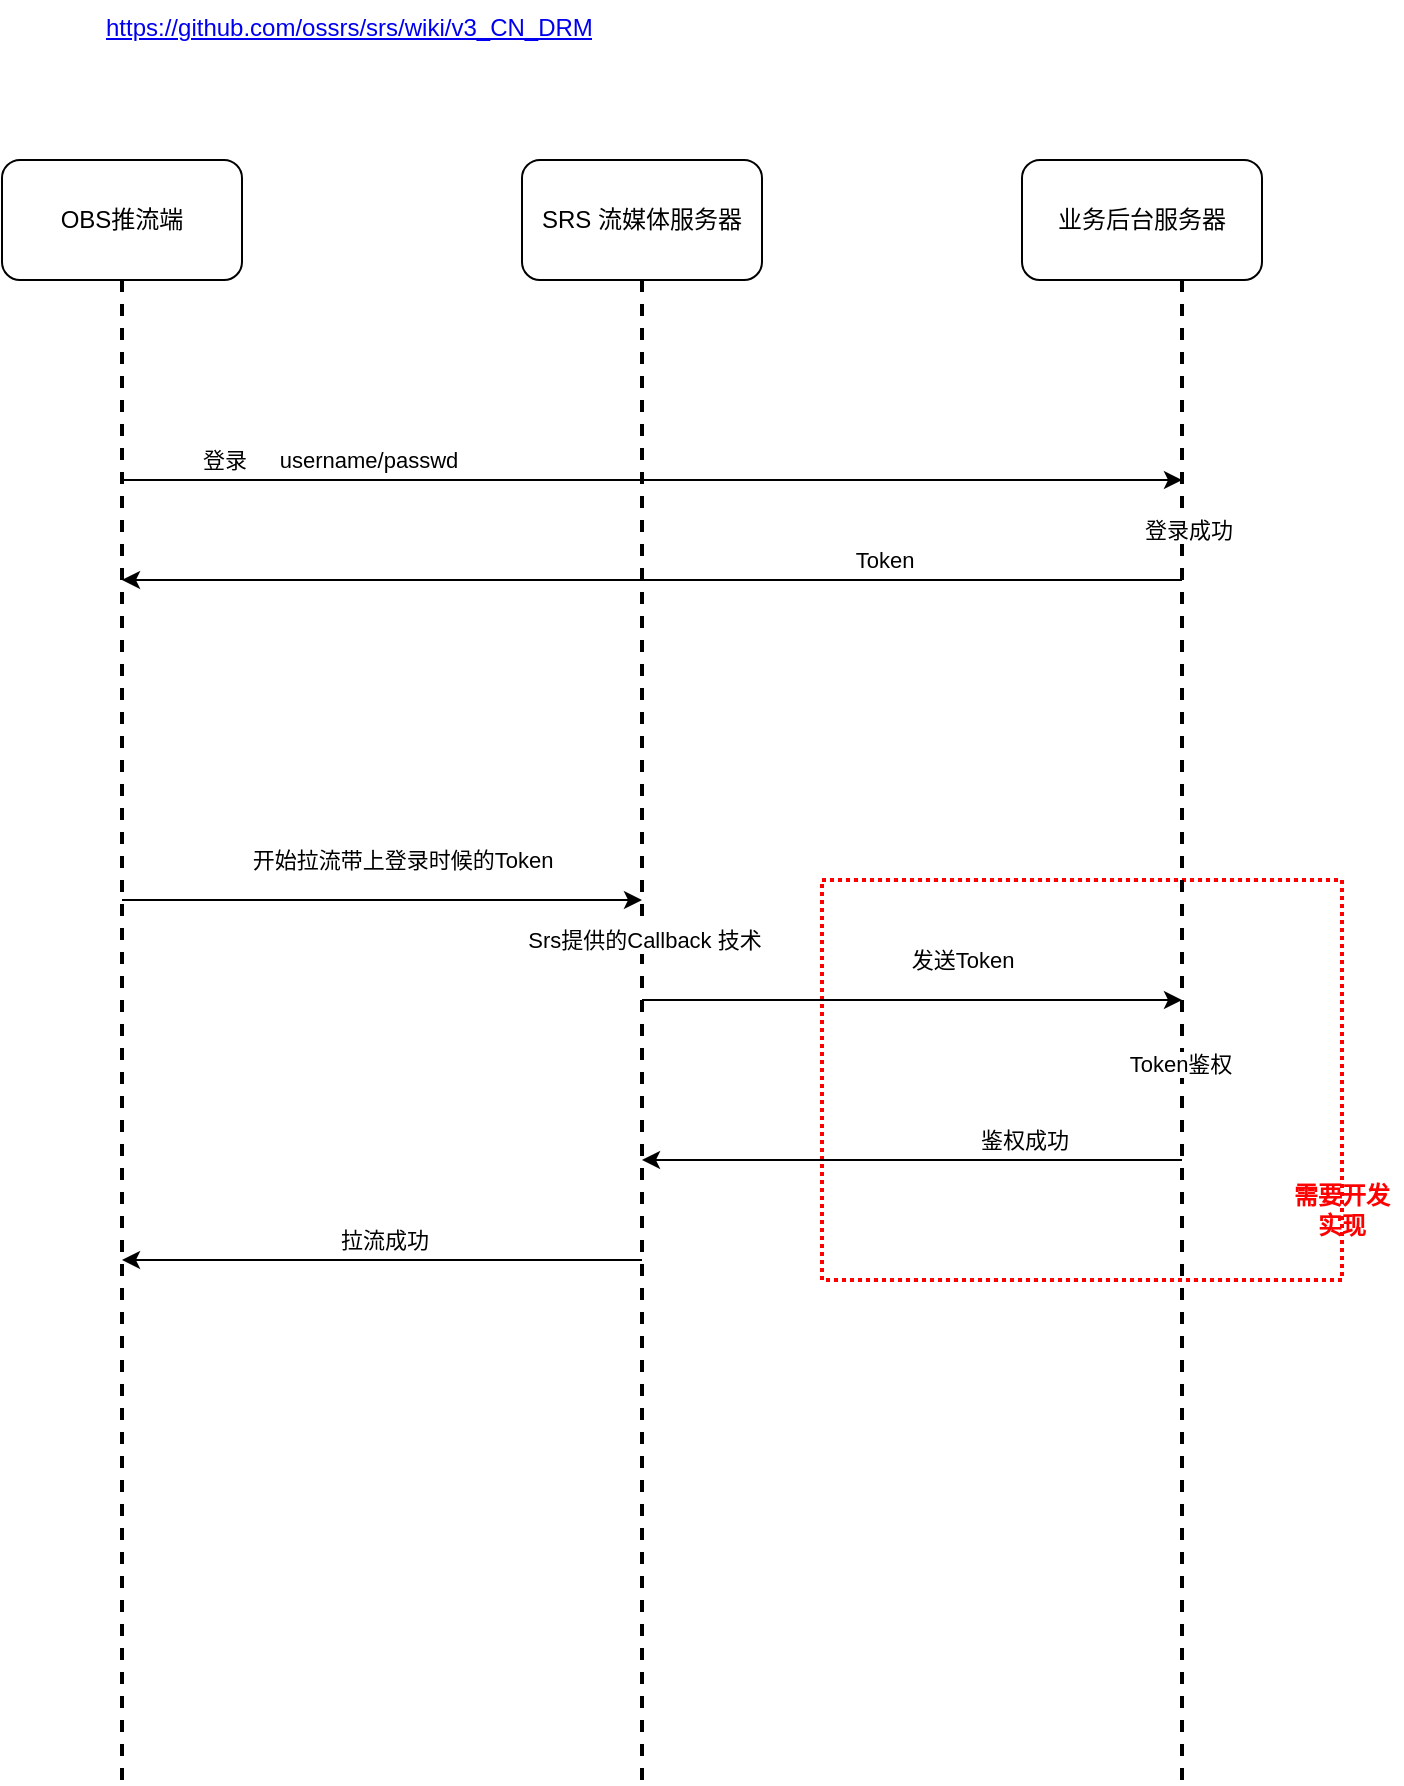 <mxfile version="24.7.16">
  <diagram name="第 1 页" id="cjkbtMk5di5gzWjSeYYp">
    <mxGraphModel dx="2066" dy="1115" grid="1" gridSize="10" guides="1" tooltips="1" connect="1" arrows="1" fold="1" page="1" pageScale="1" pageWidth="827" pageHeight="1169" math="0" shadow="0">
      <root>
        <mxCell id="0" />
        <mxCell id="1" parent="0" />
        <mxCell id="0baXX0BzV9R8ShSw8U21-29" value="" style="rounded=0;whiteSpace=wrap;html=1;strokeWidth=2;dashed=1;dashPattern=1 1;strokeColor=#FF0000;" vertex="1" parent="1">
          <mxGeometry x="470" y="520" width="260" height="200" as="geometry" />
        </mxCell>
        <mxCell id="0baXX0BzV9R8ShSw8U21-1" value="" style="endArrow=none;html=1;rounded=0;strokeWidth=2;dashed=1;" edge="1" parent="1">
          <mxGeometry width="50" height="50" relative="1" as="geometry">
            <mxPoint x="120" y="970" as="sourcePoint" />
            <mxPoint x="120" y="200" as="targetPoint" />
          </mxGeometry>
        </mxCell>
        <mxCell id="0baXX0BzV9R8ShSw8U21-2" value="" style="endArrow=none;html=1;rounded=0;dashed=1;strokeWidth=2;" edge="1" parent="1">
          <mxGeometry width="50" height="50" relative="1" as="geometry">
            <mxPoint x="380" y="970" as="sourcePoint" />
            <mxPoint x="380" y="200" as="targetPoint" />
          </mxGeometry>
        </mxCell>
        <mxCell id="0baXX0BzV9R8ShSw8U21-21" value="Srs提供的Callback 技术" style="edgeLabel;html=1;align=center;verticalAlign=middle;resizable=0;points=[];" vertex="1" connectable="0" parent="0baXX0BzV9R8ShSw8U21-2">
          <mxGeometry x="0.091" y="-1" relative="1" as="geometry">
            <mxPoint as="offset" />
          </mxGeometry>
        </mxCell>
        <mxCell id="0baXX0BzV9R8ShSw8U21-3" value="" style="endArrow=none;html=1;rounded=0;strokeWidth=2;dashed=1;" edge="1" parent="1">
          <mxGeometry width="50" height="50" relative="1" as="geometry">
            <mxPoint x="650" y="970" as="sourcePoint" />
            <mxPoint x="650" y="200" as="targetPoint" />
          </mxGeometry>
        </mxCell>
        <mxCell id="0baXX0BzV9R8ShSw8U21-14" value="登录成功" style="edgeLabel;html=1;align=center;verticalAlign=middle;resizable=0;points=[];" vertex="1" connectable="0" parent="0baXX0BzV9R8ShSw8U21-3">
          <mxGeometry x="0.623" y="-3" relative="1" as="geometry">
            <mxPoint as="offset" />
          </mxGeometry>
        </mxCell>
        <mxCell id="0baXX0BzV9R8ShSw8U21-24" value="Token鉴权" style="edgeLabel;html=1;align=center;verticalAlign=middle;resizable=0;points=[];" vertex="1" connectable="0" parent="0baXX0BzV9R8ShSw8U21-3">
          <mxGeometry x="-0.07" y="1" relative="1" as="geometry">
            <mxPoint as="offset" />
          </mxGeometry>
        </mxCell>
        <mxCell id="0baXX0BzV9R8ShSw8U21-4" value="OBS推流端" style="rounded=1;whiteSpace=wrap;html=1;" vertex="1" parent="1">
          <mxGeometry x="60" y="160" width="120" height="60" as="geometry" />
        </mxCell>
        <mxCell id="0baXX0BzV9R8ShSw8U21-6" value="SRS 流媒体服务器" style="rounded=1;whiteSpace=wrap;html=1;" vertex="1" parent="1">
          <mxGeometry x="320" y="160" width="120" height="60" as="geometry" />
        </mxCell>
        <mxCell id="0baXX0BzV9R8ShSw8U21-7" value="业务后台服务器" style="rounded=1;whiteSpace=wrap;html=1;" vertex="1" parent="1">
          <mxGeometry x="570" y="160" width="120" height="60" as="geometry" />
        </mxCell>
        <mxCell id="0baXX0BzV9R8ShSw8U21-8" value="" style="endArrow=classic;html=1;rounded=0;" edge="1" parent="1">
          <mxGeometry width="50" height="50" relative="1" as="geometry">
            <mxPoint x="120" y="320" as="sourcePoint" />
            <mxPoint x="650" y="320" as="targetPoint" />
          </mxGeometry>
        </mxCell>
        <mxCell id="0baXX0BzV9R8ShSw8U21-10" value="username/passwd" style="edgeLabel;html=1;align=center;verticalAlign=middle;resizable=0;points=[];" vertex="1" connectable="0" parent="0baXX0BzV9R8ShSw8U21-8">
          <mxGeometry x="-0.537" y="2" relative="1" as="geometry">
            <mxPoint y="-8" as="offset" />
          </mxGeometry>
        </mxCell>
        <mxCell id="0baXX0BzV9R8ShSw8U21-12" value="登录" style="edgeLabel;html=1;align=center;verticalAlign=middle;resizable=0;points=[];" vertex="1" connectable="0" parent="0baXX0BzV9R8ShSw8U21-8">
          <mxGeometry x="-0.809" y="-2" relative="1" as="geometry">
            <mxPoint y="-12" as="offset" />
          </mxGeometry>
        </mxCell>
        <mxCell id="0baXX0BzV9R8ShSw8U21-9" value="" style="endArrow=classic;html=1;rounded=0;" edge="1" parent="1">
          <mxGeometry width="50" height="50" relative="1" as="geometry">
            <mxPoint x="650" y="370" as="sourcePoint" />
            <mxPoint x="120" y="370" as="targetPoint" />
          </mxGeometry>
        </mxCell>
        <mxCell id="0baXX0BzV9R8ShSw8U21-11" value="Token" style="edgeLabel;html=1;align=center;verticalAlign=middle;resizable=0;points=[];" vertex="1" connectable="0" parent="0baXX0BzV9R8ShSw8U21-9">
          <mxGeometry x="-0.436" relative="1" as="geometry">
            <mxPoint y="-10" as="offset" />
          </mxGeometry>
        </mxCell>
        <mxCell id="0baXX0BzV9R8ShSw8U21-15" value="" style="endArrow=classic;html=1;rounded=0;" edge="1" parent="1">
          <mxGeometry width="50" height="50" relative="1" as="geometry">
            <mxPoint x="120" y="530" as="sourcePoint" />
            <mxPoint x="380" y="530" as="targetPoint" />
          </mxGeometry>
        </mxCell>
        <mxCell id="0baXX0BzV9R8ShSw8U21-16" value="开始拉流带上登录时候的Token" style="edgeLabel;html=1;align=center;verticalAlign=middle;resizable=0;points=[];" vertex="1" connectable="0" parent="0baXX0BzV9R8ShSw8U21-15">
          <mxGeometry x="0.036" y="6" relative="1" as="geometry">
            <mxPoint x="5" y="-14" as="offset" />
          </mxGeometry>
        </mxCell>
        <mxCell id="0baXX0BzV9R8ShSw8U21-18" value="&lt;a href=&quot;https://github.com/ossrs/srs/wiki/v3_CN_DRM&quot;&gt;https://github.com/ossrs/srs/wiki/v3_CN_DRM&lt;/a&gt;" style="text;html=1;whiteSpace=wrap;overflow=hidden;rounded=0;align=left;" vertex="1" parent="1">
          <mxGeometry x="110" y="80" width="540" height="32" as="geometry" />
        </mxCell>
        <mxCell id="0baXX0BzV9R8ShSw8U21-20" value="" style="endArrow=classic;html=1;rounded=0;" edge="1" parent="1">
          <mxGeometry width="50" height="50" relative="1" as="geometry">
            <mxPoint x="380" y="580" as="sourcePoint" />
            <mxPoint x="650" y="580" as="targetPoint" />
          </mxGeometry>
        </mxCell>
        <mxCell id="0baXX0BzV9R8ShSw8U21-23" value="发送Token" style="edgeLabel;html=1;align=center;verticalAlign=middle;resizable=0;points=[];" vertex="1" connectable="0" parent="1">
          <mxGeometry x="540" y="560" as="geometry" />
        </mxCell>
        <mxCell id="0baXX0BzV9R8ShSw8U21-25" value="" style="endArrow=classic;html=1;rounded=0;" edge="1" parent="1">
          <mxGeometry width="50" height="50" relative="1" as="geometry">
            <mxPoint x="650" y="660" as="sourcePoint" />
            <mxPoint x="380" y="660" as="targetPoint" />
          </mxGeometry>
        </mxCell>
        <mxCell id="0baXX0BzV9R8ShSw8U21-26" value="鉴权成功" style="edgeLabel;html=1;align=center;verticalAlign=middle;resizable=0;points=[];" vertex="1" connectable="0" parent="0baXX0BzV9R8ShSw8U21-25">
          <mxGeometry x="-0.417" relative="1" as="geometry">
            <mxPoint x="-1" y="-10" as="offset" />
          </mxGeometry>
        </mxCell>
        <mxCell id="0baXX0BzV9R8ShSw8U21-27" value="" style="endArrow=classic;html=1;rounded=0;" edge="1" parent="1">
          <mxGeometry width="50" height="50" relative="1" as="geometry">
            <mxPoint x="380" y="710" as="sourcePoint" />
            <mxPoint x="120" y="710" as="targetPoint" />
          </mxGeometry>
        </mxCell>
        <mxCell id="0baXX0BzV9R8ShSw8U21-28" value="拉流成功" style="edgeLabel;html=1;align=center;verticalAlign=middle;resizable=0;points=[];" vertex="1" connectable="0" parent="0baXX0BzV9R8ShSw8U21-27">
          <mxGeometry x="-0.003" y="-4" relative="1" as="geometry">
            <mxPoint y="-6" as="offset" />
          </mxGeometry>
        </mxCell>
        <mxCell id="0baXX0BzV9R8ShSw8U21-33" value="&lt;b&gt;&lt;font color=&quot;#ff0000&quot;&gt;需要开发实现&lt;/font&gt;&lt;/b&gt;" style="text;html=1;align=center;verticalAlign=middle;whiteSpace=wrap;rounded=0;" vertex="1" parent="1">
          <mxGeometry x="700" y="670" width="60" height="30" as="geometry" />
        </mxCell>
      </root>
    </mxGraphModel>
  </diagram>
</mxfile>
